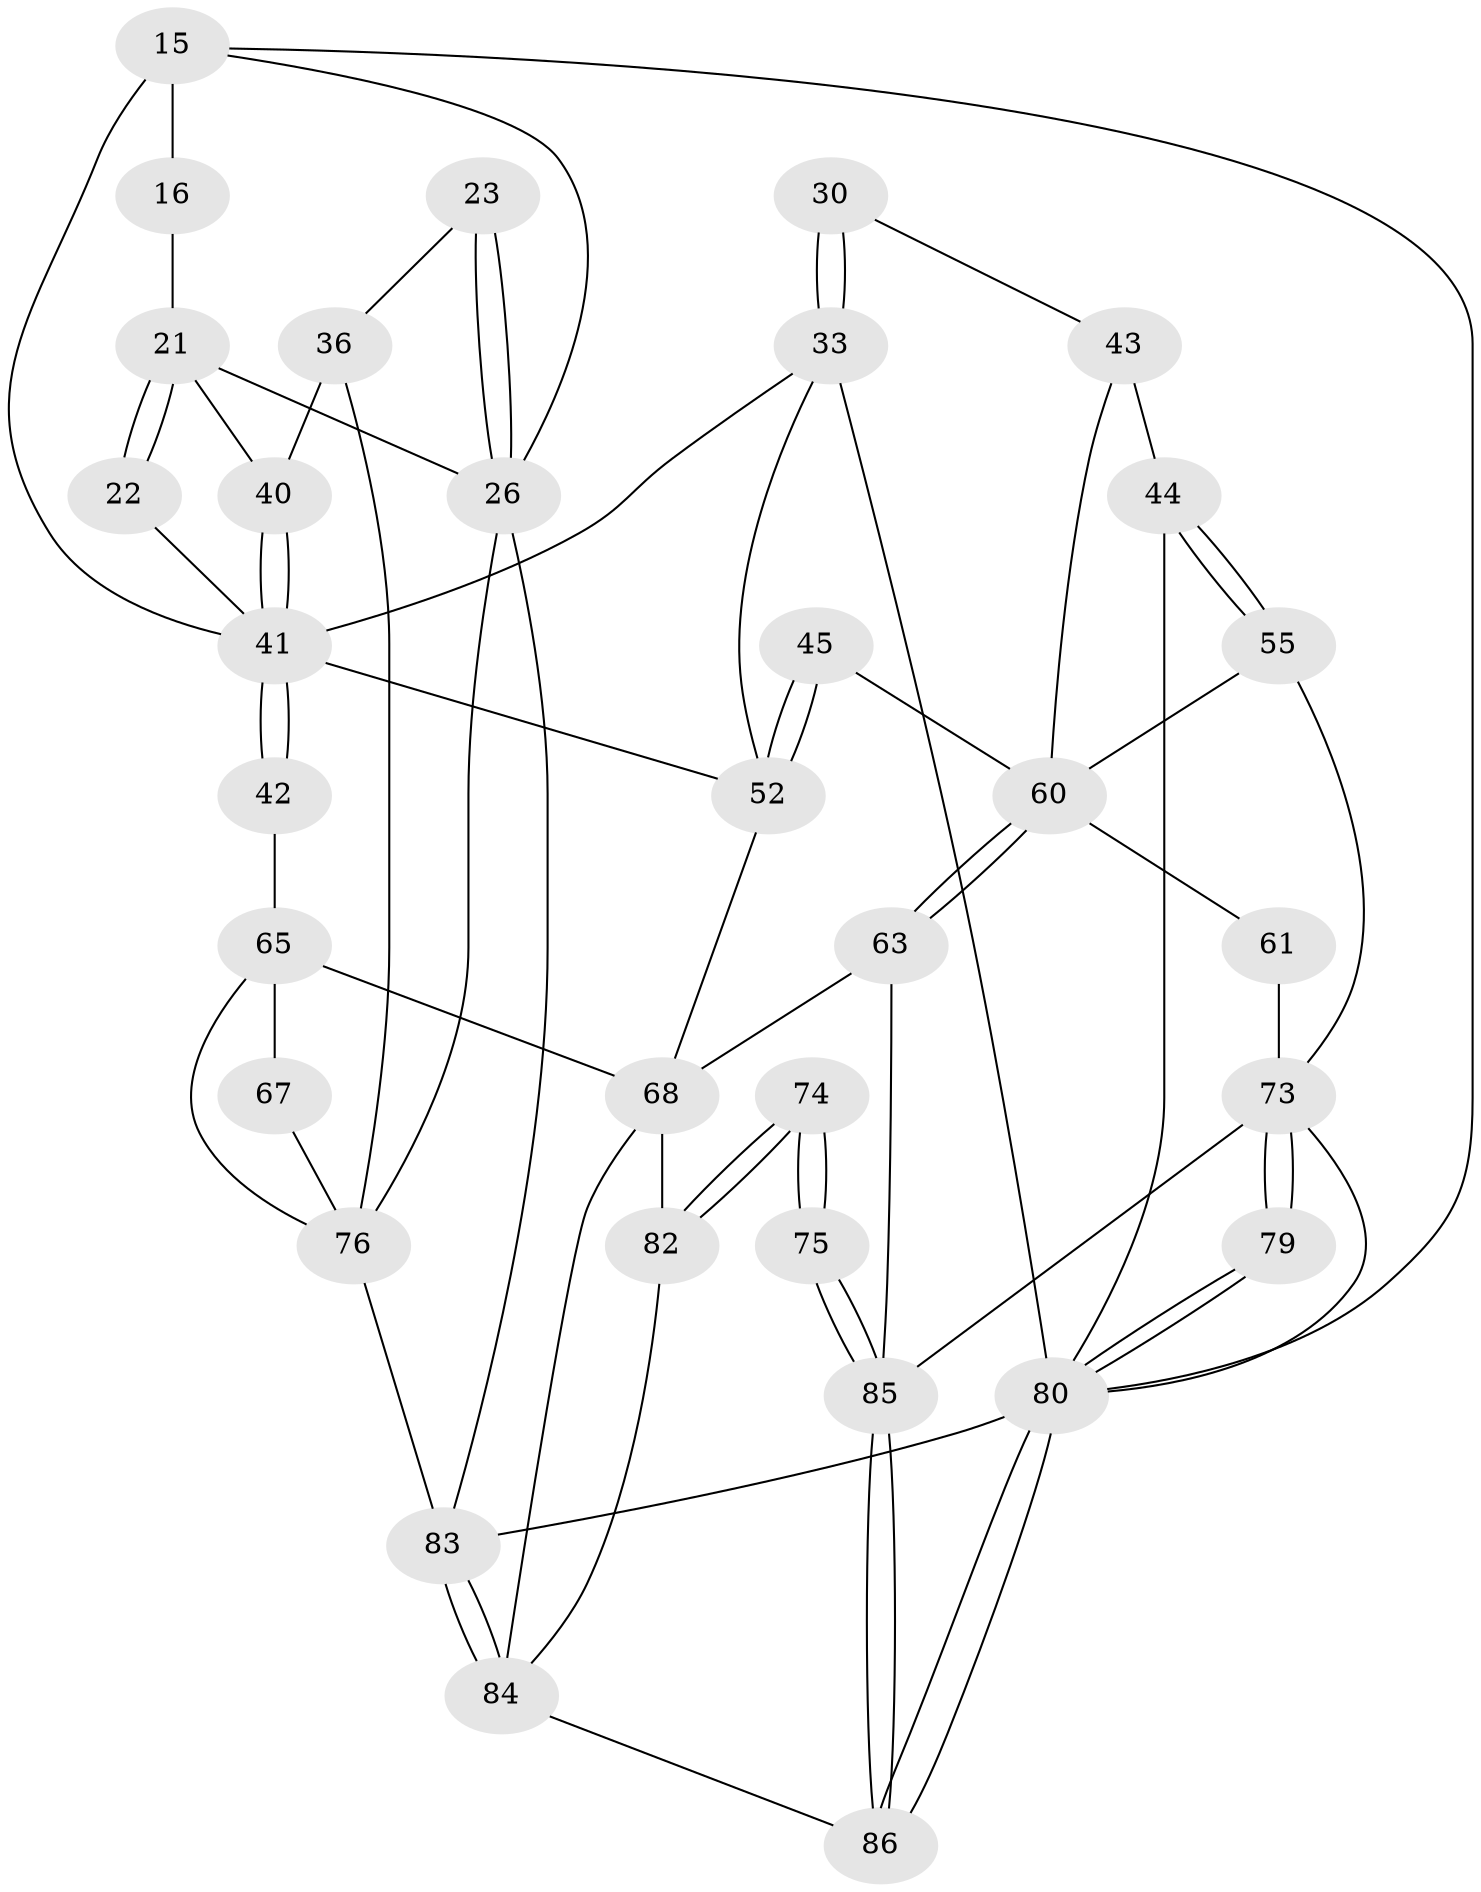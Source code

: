 // original degree distribution, {3: 0.023255813953488372, 5: 0.5116279069767442, 6: 0.22093023255813954, 4: 0.2441860465116279}
// Generated by graph-tools (version 1.1) at 2025/07/03/04/25 22:07:06]
// undirected, 34 vertices, 74 edges
graph export_dot {
graph [start="1"]
  node [color=gray90,style=filled];
  15 [pos="+0.5963781469719617+0.24057042990251712",super="+7"];
  16 [pos="+0.699678837209899+0.24971931494172944",super="+12"];
  21 [pos="+0.7723379013068598+0.36476915823990685",super="+10+11+20"];
  22 [pos="+0.733011467719448+0.347224322079826"];
  23 [pos="+0.9375421173070538+0.3185847770263269"];
  26 [pos="+1+0.3746296934340371",super="+3+9"];
  30 [pos="+0.15697966740866148+0.3676257034811793"];
  33 [pos="+0.3255670288240717+0.4455114838776738",super="+18+19"];
  36 [pos="+0.8525791597789155+0.5002870219916147",super="+24"];
  40 [pos="+0.7887782784373922+0.4584288233403342",super="+25"];
  41 [pos="+0.6863179749476317+0.5169476710401868",super="+31+32+37"];
  42 [pos="+0.6859889587149768+0.5174568036401387"];
  43 [pos="+0.18212206002135134+0.5849983924620307",super="+29"];
  44 [pos="+0.09049757988535799+0.6124368895783472",super="+28"];
  45 [pos="+0.2814828999894974+0.6124628594958051"];
  52 [pos="+0.4986919056805959+0.6601559250739593",super="+38+39"];
  55 [pos="+0.0282894844816266+0.6677639744728731"];
  60 [pos="+0.27185922746623714+0.7516461285096976",super="+46+56"];
  61 [pos="+0.2054185382180454+0.7704674495208232"];
  63 [pos="+0.2904428564868357+0.7618230648181821"];
  65 [pos="+0.8589139074400612+0.7452316094599355",super="+48+49"];
  67 [pos="+0.8706818008836912+0.7894376363853279"];
  68 [pos="+0.6748536827597194+0.8756457310011682",super="+66+62"];
  73 [pos="+0.11328401321269917+0.915775839680413",super="+64"];
  74 [pos="+0.4325118382444762+1"];
  75 [pos="+0.4250194018780624+1"];
  76 [pos="+0.8826417914949548+0.8532107580709349",super="+58+59"];
  79 [pos="+0+1"];
  80 [pos="+0+1",super="+13+53+14"];
  82 [pos="+0.6870906311629278+0.9166589454499591",super="+70"];
  83 [pos="+0.9674766006933707+1",super="+77+57"];
  84 [pos="+0.7114825208396537+1",super="+81+78"];
  85 [pos="+0.4226598403650101+1",super="+72+71"];
  86 [pos="+0.4294288770011059+1"];
  15 -- 16 [weight=2];
  15 -- 26;
  15 -- 80;
  15 -- 41;
  16 -- 21 [weight=2];
  21 -- 22 [weight=2];
  21 -- 22;
  21 -- 40;
  21 -- 26;
  22 -- 41;
  23 -- 26 [weight=2];
  23 -- 26;
  23 -- 36;
  26 -- 76;
  26 -- 83;
  30 -- 33 [weight=2];
  30 -- 33;
  30 -- 43;
  33 -- 80;
  33 -- 41;
  33 -- 52;
  36 -- 40 [weight=2];
  36 -- 76;
  40 -- 41;
  40 -- 41;
  41 -- 42 [weight=2];
  41 -- 42;
  41 -- 52;
  42 -- 65;
  43 -- 44 [weight=2];
  43 -- 60;
  44 -- 55;
  44 -- 55;
  44 -- 80;
  45 -- 52 [weight=2];
  45 -- 52;
  45 -- 60;
  52 -- 68;
  55 -- 60;
  55 -- 73;
  60 -- 61 [weight=2];
  60 -- 63;
  60 -- 63;
  61 -- 73;
  63 -- 85;
  63 -- 68;
  65 -- 67;
  65 -- 68 [weight=2];
  65 -- 76;
  67 -- 76 [weight=2];
  68 -- 82 [weight=2];
  68 -- 84;
  73 -- 79;
  73 -- 79;
  73 -- 85;
  73 -- 80;
  74 -- 75;
  74 -- 75;
  74 -- 82 [weight=2];
  74 -- 82;
  75 -- 85 [weight=2];
  75 -- 85;
  76 -- 83 [weight=2];
  79 -- 80 [weight=2];
  79 -- 80;
  80 -- 86;
  80 -- 86;
  80 -- 83 [weight=3];
  82 -- 84;
  83 -- 84 [weight=2];
  83 -- 84;
  84 -- 86;
  85 -- 86;
  85 -- 86;
}
